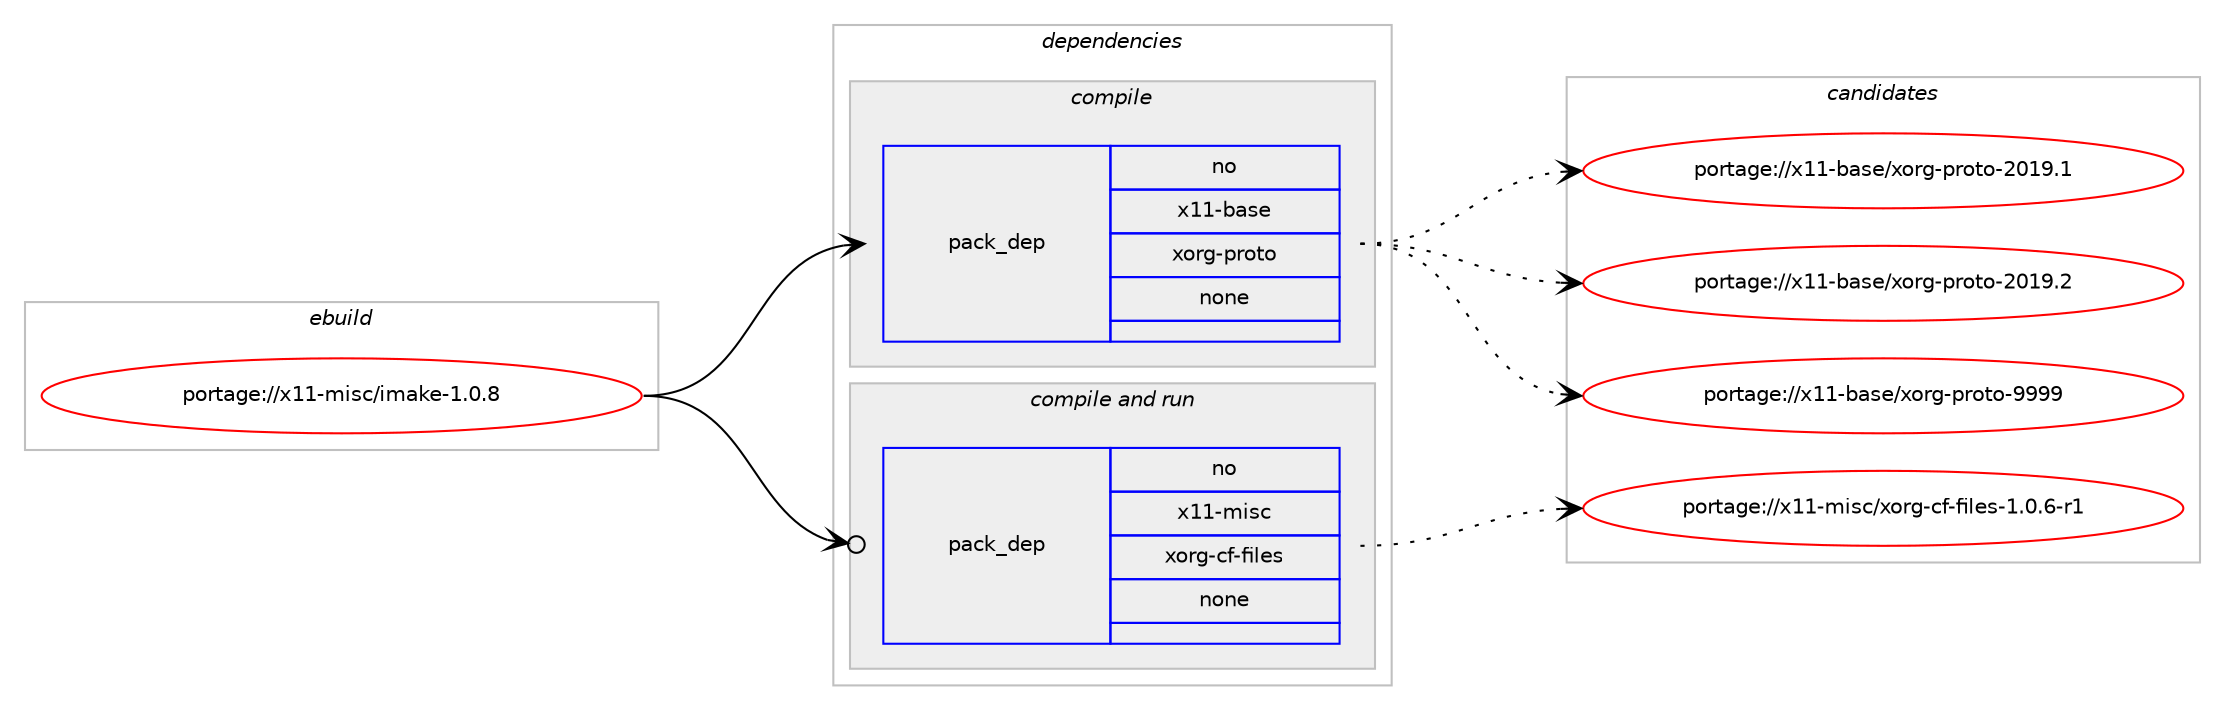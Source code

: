 digraph prolog {

# *************
# Graph options
# *************

newrank=true;
concentrate=true;
compound=true;
graph [rankdir=LR,fontname=Helvetica,fontsize=10,ranksep=1.5];#, ranksep=2.5, nodesep=0.2];
edge  [arrowhead=vee];
node  [fontname=Helvetica,fontsize=10];

# **********
# The ebuild
# **********

subgraph cluster_leftcol {
color=gray;
rank=same;
label=<<i>ebuild</i>>;
id [label="portage://x11-misc/imake-1.0.8", color=red, width=4, href="../x11-misc/imake-1.0.8.svg"];
}

# ****************
# The dependencies
# ****************

subgraph cluster_midcol {
color=gray;
label=<<i>dependencies</i>>;
subgraph cluster_compile {
fillcolor="#eeeeee";
style=filled;
label=<<i>compile</i>>;
subgraph pack336119 {
dependency452617 [label=<<TABLE BORDER="0" CELLBORDER="1" CELLSPACING="0" CELLPADDING="4" WIDTH="220"><TR><TD ROWSPAN="6" CELLPADDING="30">pack_dep</TD></TR><TR><TD WIDTH="110">no</TD></TR><TR><TD>x11-base</TD></TR><TR><TD>xorg-proto</TD></TR><TR><TD>none</TD></TR><TR><TD></TD></TR></TABLE>>, shape=none, color=blue];
}
id:e -> dependency452617:w [weight=20,style="solid",arrowhead="vee"];
}
subgraph cluster_compileandrun {
fillcolor="#eeeeee";
style=filled;
label=<<i>compile and run</i>>;
subgraph pack336120 {
dependency452618 [label=<<TABLE BORDER="0" CELLBORDER="1" CELLSPACING="0" CELLPADDING="4" WIDTH="220"><TR><TD ROWSPAN="6" CELLPADDING="30">pack_dep</TD></TR><TR><TD WIDTH="110">no</TD></TR><TR><TD>x11-misc</TD></TR><TR><TD>xorg-cf-files</TD></TR><TR><TD>none</TD></TR><TR><TD></TD></TR></TABLE>>, shape=none, color=blue];
}
id:e -> dependency452618:w [weight=20,style="solid",arrowhead="odotvee"];
}
subgraph cluster_run {
fillcolor="#eeeeee";
style=filled;
label=<<i>run</i>>;
}
}

# **************
# The candidates
# **************

subgraph cluster_choices {
rank=same;
color=gray;
label=<<i>candidates</i>>;

subgraph choice336119 {
color=black;
nodesep=1;
choiceportage1204949459897115101471201111141034511211411111611145504849574649 [label="portage://x11-base/xorg-proto-2019.1", color=red, width=4,href="../x11-base/xorg-proto-2019.1.svg"];
choiceportage1204949459897115101471201111141034511211411111611145504849574650 [label="portage://x11-base/xorg-proto-2019.2", color=red, width=4,href="../x11-base/xorg-proto-2019.2.svg"];
choiceportage120494945989711510147120111114103451121141111161114557575757 [label="portage://x11-base/xorg-proto-9999", color=red, width=4,href="../x11-base/xorg-proto-9999.svg"];
dependency452617:e -> choiceportage1204949459897115101471201111141034511211411111611145504849574649:w [style=dotted,weight="100"];
dependency452617:e -> choiceportage1204949459897115101471201111141034511211411111611145504849574650:w [style=dotted,weight="100"];
dependency452617:e -> choiceportage120494945989711510147120111114103451121141111161114557575757:w [style=dotted,weight="100"];
}
subgraph choice336120 {
color=black;
nodesep=1;
choiceportage12049494510910511599471201111141034599102451021051081011154549464846544511449 [label="portage://x11-misc/xorg-cf-files-1.0.6-r1", color=red, width=4,href="../x11-misc/xorg-cf-files-1.0.6-r1.svg"];
dependency452618:e -> choiceportage12049494510910511599471201111141034599102451021051081011154549464846544511449:w [style=dotted,weight="100"];
}
}

}
